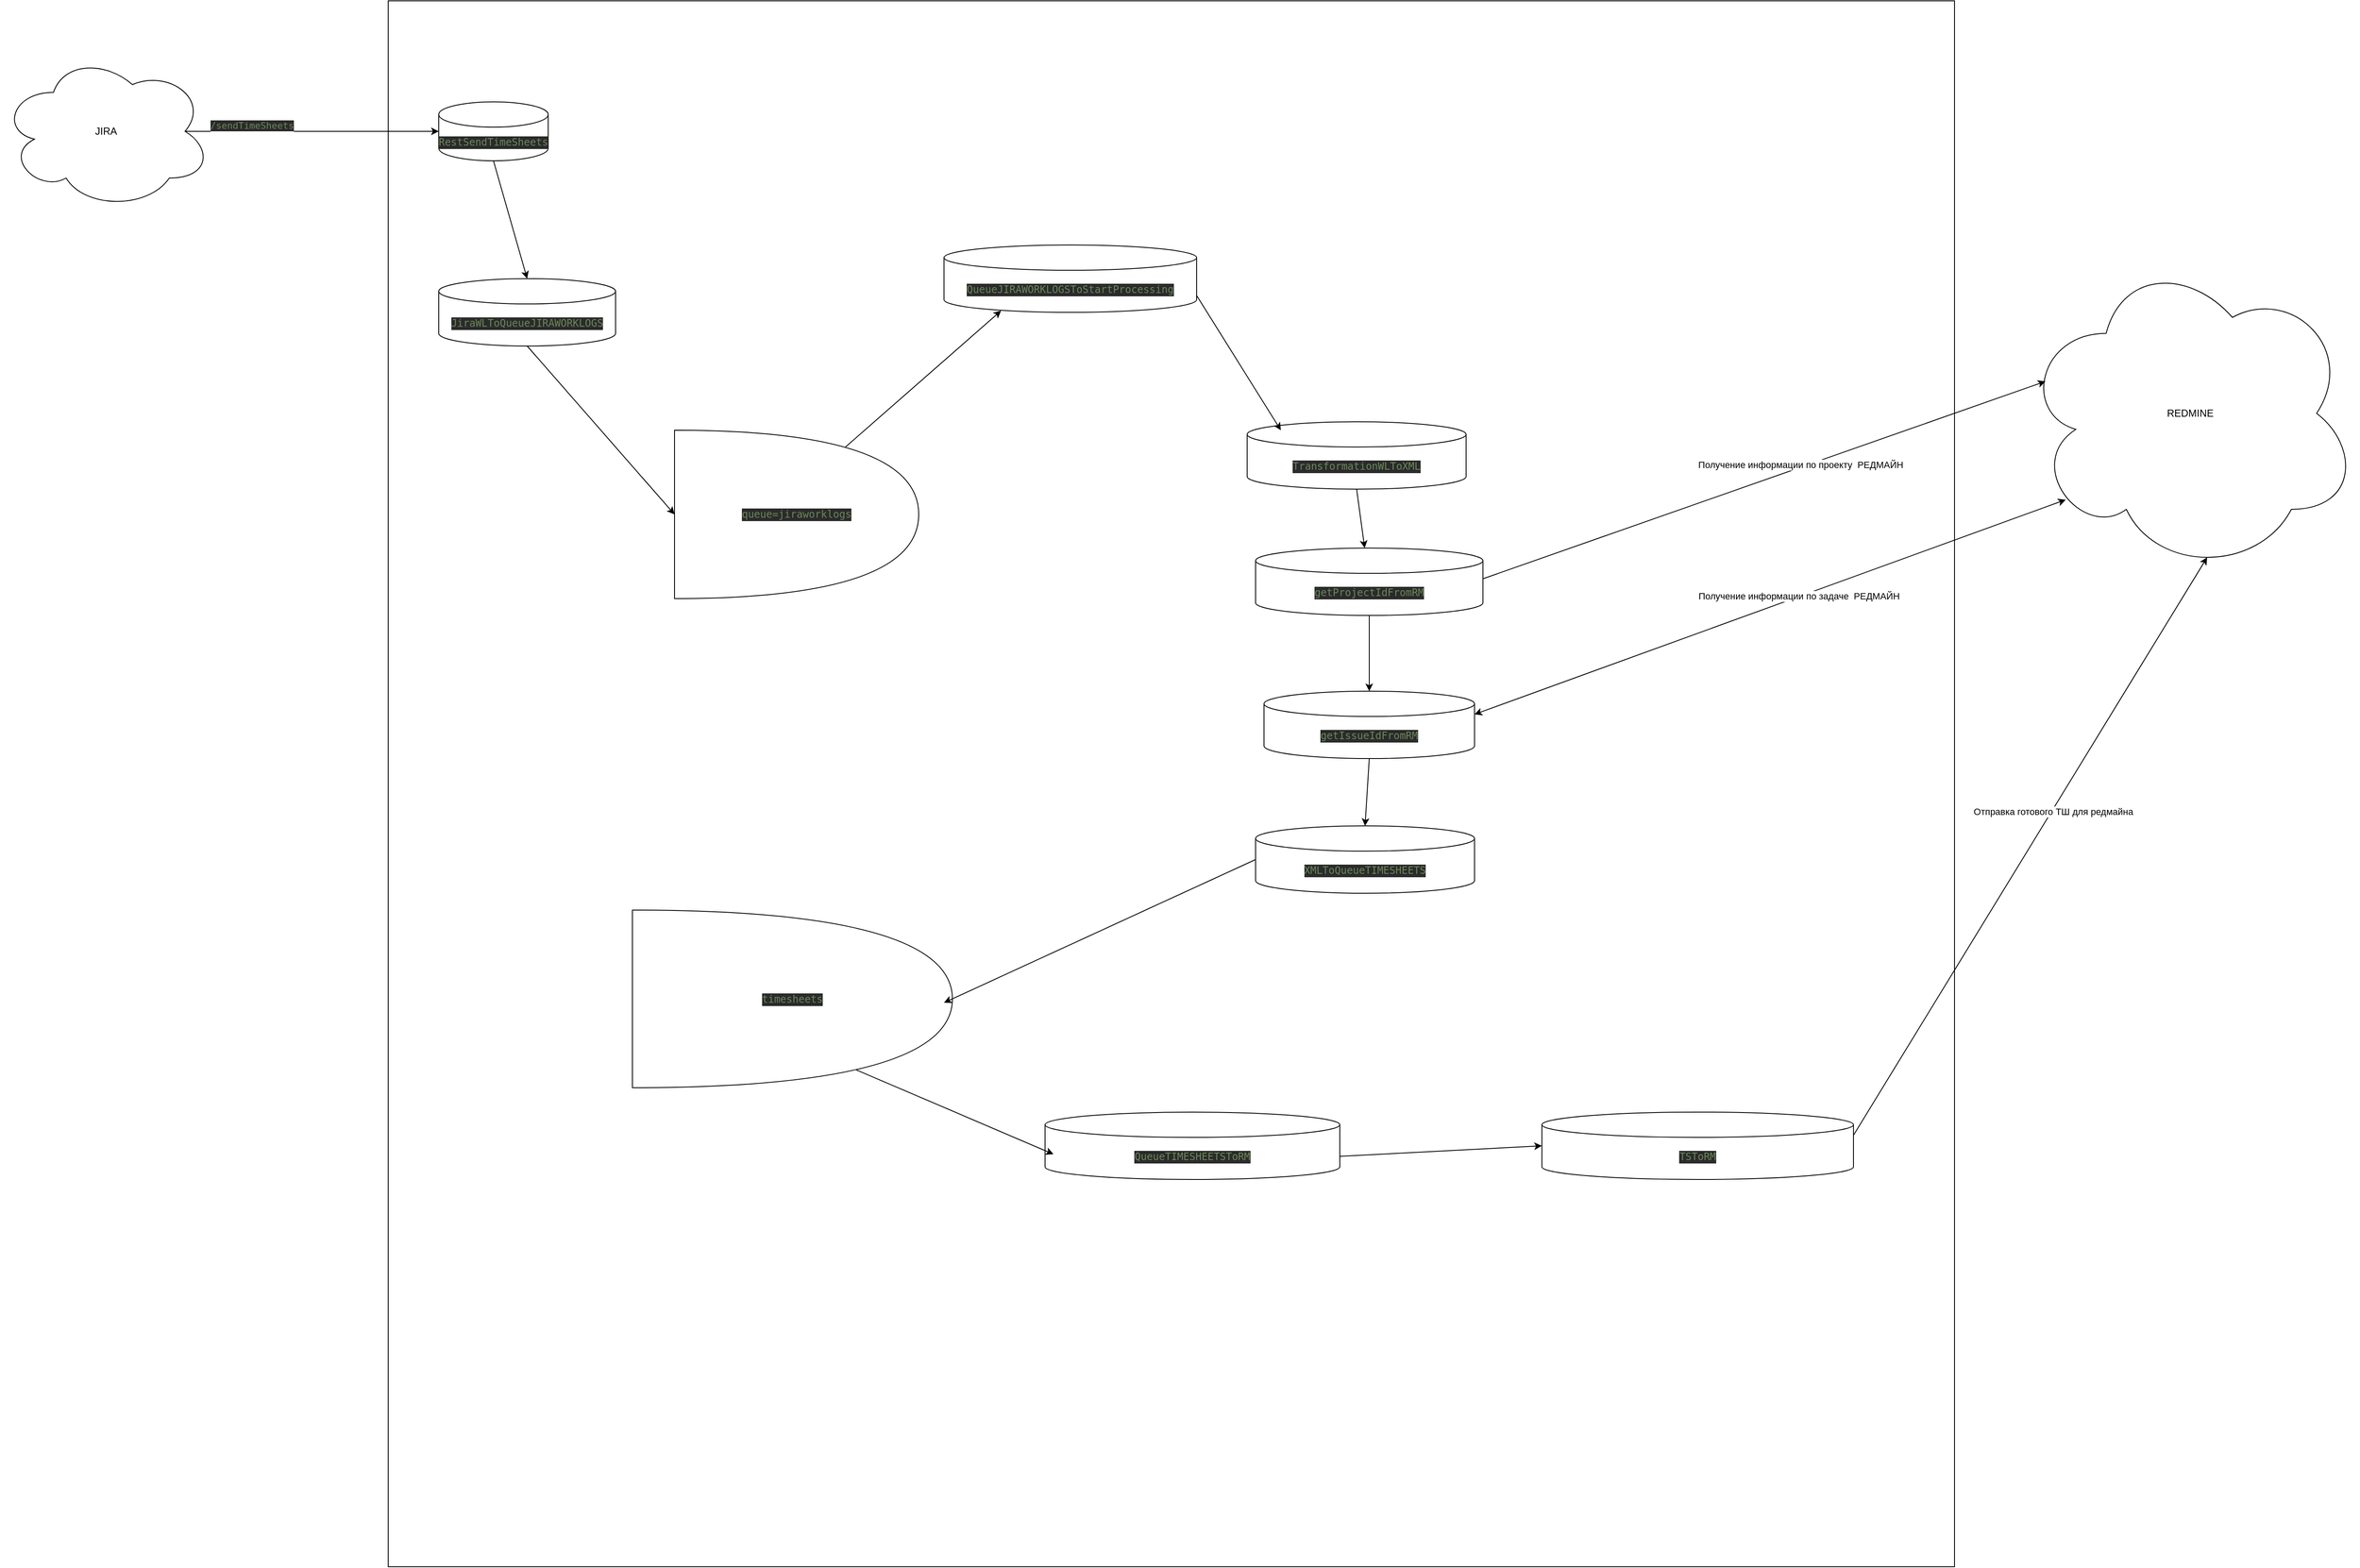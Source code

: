<mxfile version="14.8.3" type="github"><diagram id="OteCy35NVpU_MJ0uXyKQ" name="Page-1"><mxGraphModel dx="2033" dy="752" grid="1" gridSize="10" guides="1" tooltips="1" connect="1" arrows="1" fold="1" page="1" pageScale="1" pageWidth="827" pageHeight="1169" math="0" shadow="0"><root><mxCell id="0"/><mxCell id="1" parent="0"/><mxCell id="tBsicz19en-MKumg28h2-1" value="" style="whiteSpace=wrap;html=1;aspect=fixed;" parent="1" vertex="1"><mxGeometry x="30" y="100" width="1860" height="1860" as="geometry"/></mxCell><mxCell id="tBsicz19en-MKumg28h2-2" value="&lt;pre style=&quot;background-color: #2b2b2b ; color: #a9b7c6 ; font-family: &amp;#34;jetbrains mono&amp;#34; , monospace ; font-size: 9 8pt&quot;&gt;&lt;span style=&quot;color: #6a8759&quot;&gt;RestSendTimeSheets&lt;/span&gt;&lt;/pre&gt;" style="shape=cylinder3;whiteSpace=wrap;html=1;boundedLbl=1;backgroundOutline=1;size=15;" parent="1" vertex="1"><mxGeometry x="90" y="220" width="130" height="70" as="geometry"/></mxCell><mxCell id="tBsicz19en-MKumg28h2-3" value="" style="endArrow=classic;html=1;entryX=0;entryY=0.5;entryDx=0;entryDy=0;entryPerimeter=0;exitX=0.875;exitY=0.5;exitDx=0;exitDy=0;exitPerimeter=0;" parent="1" source="tBsicz19en-MKumg28h2-33" target="tBsicz19en-MKumg28h2-2" edge="1"><mxGeometry width="50" height="50" relative="1" as="geometry"><mxPoint x="-170" y="255" as="sourcePoint"/><mxPoint x="410" y="270" as="targetPoint"/></mxGeometry></mxCell><mxCell id="tBsicz19en-MKumg28h2-4" value="&lt;pre style=&quot;background-color: #2b2b2b ; color: #a9b7c6 ; font-family: &amp;#34;jetbrains mono&amp;#34; , monospace ; font-size: 9 8pt&quot;&gt;&lt;span style=&quot;color: #6a8759&quot;&gt;/sendTimeSheets&lt;/span&gt;&lt;/pre&gt;" style="edgeLabel;html=1;align=center;verticalAlign=middle;resizable=0;points=[];" parent="tBsicz19en-MKumg28h2-3" vertex="1" connectable="0"><mxGeometry x="-0.469" y="7" relative="1" as="geometry"><mxPoint x="-1" as="offset"/></mxGeometry></mxCell><mxCell id="tBsicz19en-MKumg28h2-5" value="&lt;pre style=&quot;background-color: #2b2b2b ; color: #a9b7c6 ; font-family: &amp;#34;jetbrains mono&amp;#34; , monospace ; font-size: 9 8pt&quot;&gt;&lt;span style=&quot;color: #6a8759&quot;&gt;JiraWLToQueueJIRAWORKLOGS&lt;/span&gt;&lt;/pre&gt;" style="shape=cylinder3;whiteSpace=wrap;html=1;boundedLbl=1;backgroundOutline=1;size=15;" parent="1" vertex="1"><mxGeometry x="90" y="430" width="210" height="80" as="geometry"/></mxCell><mxCell id="tBsicz19en-MKumg28h2-6" value="" style="endArrow=classic;html=1;exitX=0.5;exitY=1;exitDx=0;exitDy=0;exitPerimeter=0;entryX=0.5;entryY=0;entryDx=0;entryDy=0;entryPerimeter=0;" parent="1" source="tBsicz19en-MKumg28h2-2" target="tBsicz19en-MKumg28h2-5" edge="1"><mxGeometry width="50" height="50" relative="1" as="geometry"><mxPoint x="-100" y="340" as="sourcePoint"/><mxPoint x="-50" y="290" as="targetPoint"/></mxGeometry></mxCell><mxCell id="tBsicz19en-MKumg28h2-7" value="&lt;pre style=&quot;background-color: #2b2b2b ; color: #a9b7c6 ; font-family: &amp;#34;jetbrains mono&amp;#34; , monospace ; font-size: 9 8pt&quot;&gt;&lt;span style=&quot;color: #6a8759&quot;&gt;queue=jiraworklogs&lt;/span&gt;&lt;/pre&gt;" style="shape=or;whiteSpace=wrap;html=1;" parent="1" vertex="1"><mxGeometry x="370" y="610" width="290" height="200" as="geometry"/></mxCell><mxCell id="tBsicz19en-MKumg28h2-8" value="" style="endArrow=classic;html=1;entryX=0;entryY=0.5;entryDx=0;entryDy=0;entryPerimeter=0;exitX=0.5;exitY=1;exitDx=0;exitDy=0;exitPerimeter=0;" parent="1" source="tBsicz19en-MKumg28h2-5" target="tBsicz19en-MKumg28h2-7" edge="1"><mxGeometry width="50" height="50" relative="1" as="geometry"><mxPoint x="30" y="650" as="sourcePoint"/><mxPoint x="80" y="600" as="targetPoint"/></mxGeometry></mxCell><mxCell id="tBsicz19en-MKumg28h2-9" value="&lt;pre style=&quot;background-color: #2b2b2b ; color: #a9b7c6 ; font-family: &amp;#34;jetbrains mono&amp;#34; , monospace ; font-size: 9 8pt&quot;&gt;&lt;span style=&quot;color: #6a8759&quot;&gt;QueueJIRAWORKLOGSToStartProcessing&lt;/span&gt;&lt;/pre&gt;" style="shape=cylinder3;whiteSpace=wrap;html=1;boundedLbl=1;backgroundOutline=1;size=15;" parent="1" vertex="1"><mxGeometry x="690" y="390" width="300" height="80" as="geometry"/></mxCell><mxCell id="tBsicz19en-MKumg28h2-10" value="" style="endArrow=classic;html=1;exitX=0.7;exitY=0.1;exitDx=0;exitDy=0;exitPerimeter=0;entryX=0.226;entryY=0.975;entryDx=0;entryDy=0;entryPerimeter=0;" parent="1" source="tBsicz19en-MKumg28h2-7" target="tBsicz19en-MKumg28h2-9" edge="1"><mxGeometry width="50" height="50" relative="1" as="geometry"><mxPoint x="310" y="640" as="sourcePoint"/><mxPoint x="360" y="590" as="targetPoint"/></mxGeometry></mxCell><mxCell id="tBsicz19en-MKumg28h2-11" value="&lt;pre style=&quot;background-color: #2b2b2b ; color: #a9b7c6 ; font-family: &amp;#34;jetbrains mono&amp;#34; , monospace ; font-size: 9 8pt&quot;&gt;&lt;span style=&quot;color: #6a8759&quot;&gt;TransformationWLToXML&lt;/span&gt;&lt;/pre&gt;" style="shape=cylinder3;whiteSpace=wrap;html=1;boundedLbl=1;backgroundOutline=1;size=15;" parent="1" vertex="1"><mxGeometry x="1050" y="600" width="260" height="80" as="geometry"/></mxCell><mxCell id="tBsicz19en-MKumg28h2-12" value="" style="endArrow=classic;html=1;" parent="1" edge="1"><mxGeometry width="50" height="50" relative="1" as="geometry"><mxPoint x="990" y="450" as="sourcePoint"/><mxPoint x="1090" y="610" as="targetPoint"/></mxGeometry></mxCell><mxCell id="tBsicz19en-MKumg28h2-13" value="REDMINE" style="ellipse;shape=cloud;whiteSpace=wrap;html=1;" parent="1" vertex="1"><mxGeometry x="1970" y="400" width="400" height="380" as="geometry"/></mxCell><mxCell id="tBsicz19en-MKumg28h2-14" value="" style="endArrow=classic;startArrow=classic;html=1;entryX=0.07;entryY=0.4;entryDx=0;entryDy=0;entryPerimeter=0;" parent="1" target="tBsicz19en-MKumg28h2-13" edge="1"><mxGeometry width="50" height="50" relative="1" as="geometry"><mxPoint x="1320" y="790" as="sourcePoint"/><mxPoint x="1670" y="620" as="targetPoint"/></mxGeometry></mxCell><mxCell id="tBsicz19en-MKumg28h2-15" value="Получение информации по проекту&amp;nbsp; РЕДМАЙН" style="edgeLabel;html=1;align=center;verticalAlign=middle;resizable=0;points=[];" parent="tBsicz19en-MKumg28h2-14" vertex="1" connectable="0"><mxGeometry x="0.144" y="3" relative="1" as="geometry"><mxPoint as="offset"/></mxGeometry></mxCell><mxCell id="tBsicz19en-MKumg28h2-19" style="edgeStyle=orthogonalEdgeStyle;rounded=0;orthogonalLoop=1;jettySize=auto;html=1;exitX=0.5;exitY=1;exitDx=0;exitDy=0;exitPerimeter=0;entryX=0.5;entryY=0;entryDx=0;entryDy=0;entryPerimeter=0;" parent="1" source="tBsicz19en-MKumg28h2-16" target="tBsicz19en-MKumg28h2-18" edge="1"><mxGeometry relative="1" as="geometry"/></mxCell><mxCell id="tBsicz19en-MKumg28h2-16" value="&lt;pre style=&quot;background-color: #2b2b2b ; color: #a9b7c6 ; font-family: &amp;#34;jetbrains mono&amp;#34; , monospace ; font-size: 9 8pt&quot;&gt;&lt;span style=&quot;color: #6a8759&quot;&gt;getProjectIdFromRM&lt;/span&gt;&lt;/pre&gt;" style="shape=cylinder3;whiteSpace=wrap;html=1;boundedLbl=1;backgroundOutline=1;size=15;" parent="1" vertex="1"><mxGeometry x="1060" y="750" width="270" height="80" as="geometry"/></mxCell><mxCell id="tBsicz19en-MKumg28h2-17" value="" style="endArrow=classic;html=1;exitX=0.5;exitY=1;exitDx=0;exitDy=0;exitPerimeter=0;" parent="1" source="tBsicz19en-MKumg28h2-11" target="tBsicz19en-MKumg28h2-16" edge="1"><mxGeometry width="50" height="50" relative="1" as="geometry"><mxPoint x="1460" y="820" as="sourcePoint"/><mxPoint x="1510" y="770" as="targetPoint"/></mxGeometry></mxCell><mxCell id="tBsicz19en-MKumg28h2-18" value="&lt;pre style=&quot;background-color: #2b2b2b ; color: #a9b7c6 ; font-family: &amp;#34;jetbrains mono&amp;#34; , monospace ; font-size: 9 8pt&quot;&gt;&lt;span style=&quot;color: #6a8759&quot;&gt;getIssueIdFromRM&lt;/span&gt;&lt;/pre&gt;" style="shape=cylinder3;whiteSpace=wrap;html=1;boundedLbl=1;backgroundOutline=1;size=15;" parent="1" vertex="1"><mxGeometry x="1070" y="920" width="250" height="80" as="geometry"/></mxCell><mxCell id="tBsicz19en-MKumg28h2-20" value="" style="endArrow=classic;startArrow=classic;html=1;exitX=1;exitY=0;exitDx=0;exitDy=27.5;exitPerimeter=0;entryX=0.13;entryY=0.77;entryDx=0;entryDy=0;entryPerimeter=0;" parent="1" source="tBsicz19en-MKumg28h2-18" target="tBsicz19en-MKumg28h2-13" edge="1"><mxGeometry width="50" height="50" relative="1" as="geometry"><mxPoint x="1580" y="770" as="sourcePoint"/><mxPoint x="1630" y="720" as="targetPoint"/></mxGeometry></mxCell><mxCell id="tBsicz19en-MKumg28h2-21" value="Получение информации по задаче&amp;nbsp; РЕДМАЙН" style="edgeLabel;html=1;align=center;verticalAlign=middle;resizable=0;points=[];" parent="tBsicz19en-MKumg28h2-20" vertex="1" connectable="0"><mxGeometry x="0.097" y="1" relative="1" as="geometry"><mxPoint as="offset"/></mxGeometry></mxCell><mxCell id="tBsicz19en-MKumg28h2-23" value="&lt;pre style=&quot;background-color: #2b2b2b ; color: #a9b7c6 ; font-family: &amp;#34;jetbrains mono&amp;#34; , monospace ; font-size: 9 8pt&quot;&gt;&lt;span style=&quot;color: #6a8759&quot;&gt;XMLToQueueTIMESHEETS&lt;/span&gt;&lt;/pre&gt;" style="shape=cylinder3;whiteSpace=wrap;html=1;boundedLbl=1;backgroundOutline=1;size=15;" parent="1" vertex="1"><mxGeometry x="1060" y="1080" width="260" height="80" as="geometry"/></mxCell><mxCell id="tBsicz19en-MKumg28h2-24" value="" style="endArrow=classic;html=1;exitX=0.5;exitY=1;exitDx=0;exitDy=0;exitPerimeter=0;entryX=0.5;entryY=0;entryDx=0;entryDy=0;entryPerimeter=0;" parent="1" source="tBsicz19en-MKumg28h2-18" target="tBsicz19en-MKumg28h2-23" edge="1"><mxGeometry width="50" height="50" relative="1" as="geometry"><mxPoint x="660" y="980" as="sourcePoint"/><mxPoint x="710" y="930" as="targetPoint"/></mxGeometry></mxCell><mxCell id="tBsicz19en-MKumg28h2-25" value="&lt;pre style=&quot;background-color: #2b2b2b ; color: #a9b7c6 ; font-family: &amp;#34;jetbrains mono&amp;#34; , monospace ; font-size: 9 8pt&quot;&gt;&lt;span style=&quot;color: #6a8759&quot;&gt;timesheets&lt;/span&gt;&lt;/pre&gt;" style="shape=or;whiteSpace=wrap;html=1;" parent="1" vertex="1"><mxGeometry x="320" y="1180" width="380" height="211" as="geometry"/></mxCell><mxCell id="tBsicz19en-MKumg28h2-26" value="" style="endArrow=classic;html=1;exitX=0;exitY=0.5;exitDx=0;exitDy=0;exitPerimeter=0;" parent="1" source="tBsicz19en-MKumg28h2-23" edge="1"><mxGeometry width="50" height="50" relative="1" as="geometry"><mxPoint x="1050" y="1130" as="sourcePoint"/><mxPoint x="690" y="1290" as="targetPoint"/></mxGeometry></mxCell><mxCell id="tBsicz19en-MKumg28h2-27" value="&lt;pre style=&quot;background-color: #2b2b2b ; color: #a9b7c6 ; font-family: &amp;#34;jetbrains mono&amp;#34; , monospace ; font-size: 9 8pt&quot;&gt;&lt;span style=&quot;color: #6a8759&quot;&gt;QueueTIMESHEETSToRM&lt;/span&gt;&lt;/pre&gt;" style="shape=cylinder3;whiteSpace=wrap;html=1;boundedLbl=1;backgroundOutline=1;size=15;" parent="1" vertex="1"><mxGeometry x="810" y="1420" width="350" height="80" as="geometry"/></mxCell><mxCell id="tBsicz19en-MKumg28h2-28" value="" style="endArrow=classic;html=1;exitX=0.7;exitY=0.9;exitDx=0;exitDy=0;exitPerimeter=0;" parent="1" source="tBsicz19en-MKumg28h2-25" edge="1"><mxGeometry width="50" height="50" relative="1" as="geometry"><mxPoint x="470" y="960" as="sourcePoint"/><mxPoint x="820" y="1470" as="targetPoint"/></mxGeometry></mxCell><mxCell id="tBsicz19en-MKumg28h2-29" value="&lt;pre style=&quot;background-color: #2b2b2b ; color: #a9b7c6 ; font-family: &amp;#34;jetbrains mono&amp;#34; , monospace ; font-size: 9 8pt&quot;&gt;&lt;span style=&quot;color: #6a8759&quot;&gt;TSToRM&lt;/span&gt;&lt;/pre&gt;" style="shape=cylinder3;whiteSpace=wrap;html=1;boundedLbl=1;backgroundOutline=1;size=15;" parent="1" vertex="1"><mxGeometry x="1400" y="1420" width="370" height="80" as="geometry"/></mxCell><mxCell id="tBsicz19en-MKumg28h2-30" value="" style="endArrow=classic;html=1;exitX=1;exitY=0;exitDx=0;exitDy=52.5;exitPerimeter=0;entryX=0;entryY=0.5;entryDx=0;entryDy=0;entryPerimeter=0;" parent="1" source="tBsicz19en-MKumg28h2-27" target="tBsicz19en-MKumg28h2-29" edge="1"><mxGeometry width="50" height="50" relative="1" as="geometry"><mxPoint x="1140" y="1680" as="sourcePoint"/><mxPoint x="1190" y="1630" as="targetPoint"/></mxGeometry></mxCell><mxCell id="tBsicz19en-MKumg28h2-31" value="" style="endArrow=classic;html=1;exitX=1;exitY=0;exitDx=0;exitDy=27.5;exitPerimeter=0;entryX=0.55;entryY=0.95;entryDx=0;entryDy=0;entryPerimeter=0;" parent="1" source="tBsicz19en-MKumg28h2-29" target="tBsicz19en-MKumg28h2-13" edge="1"><mxGeometry width="50" height="50" relative="1" as="geometry"><mxPoint x="1000" y="1040" as="sourcePoint"/><mxPoint x="1050" y="990" as="targetPoint"/></mxGeometry></mxCell><mxCell id="tBsicz19en-MKumg28h2-32" value="Отправка готового ТШ для редмайна" style="edgeLabel;html=1;align=center;verticalAlign=middle;resizable=0;points=[];" parent="tBsicz19en-MKumg28h2-31" vertex="1" connectable="0"><mxGeometry x="0.121" y="-1" relative="1" as="geometry"><mxPoint x="1" y="-1" as="offset"/></mxGeometry></mxCell><mxCell id="tBsicz19en-MKumg28h2-33" value="JIRA" style="ellipse;shape=cloud;whiteSpace=wrap;html=1;" parent="1" vertex="1"><mxGeometry x="-430" y="162.5" width="250" height="185" as="geometry"/></mxCell></root></mxGraphModel></diagram></mxfile>